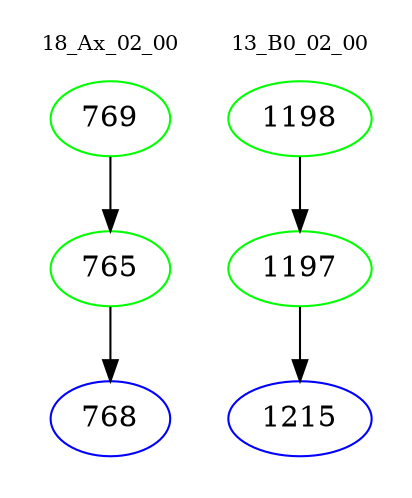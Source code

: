digraph{
subgraph cluster_0 {
color = white
label = "18_Ax_02_00";
fontsize=10;
T0_769 [label="769", color="green"]
T0_769 -> T0_765 [color="black"]
T0_765 [label="765", color="green"]
T0_765 -> T0_768 [color="black"]
T0_768 [label="768", color="blue"]
}
subgraph cluster_1 {
color = white
label = "13_B0_02_00";
fontsize=10;
T1_1198 [label="1198", color="green"]
T1_1198 -> T1_1197 [color="black"]
T1_1197 [label="1197", color="green"]
T1_1197 -> T1_1215 [color="black"]
T1_1215 [label="1215", color="blue"]
}
}
